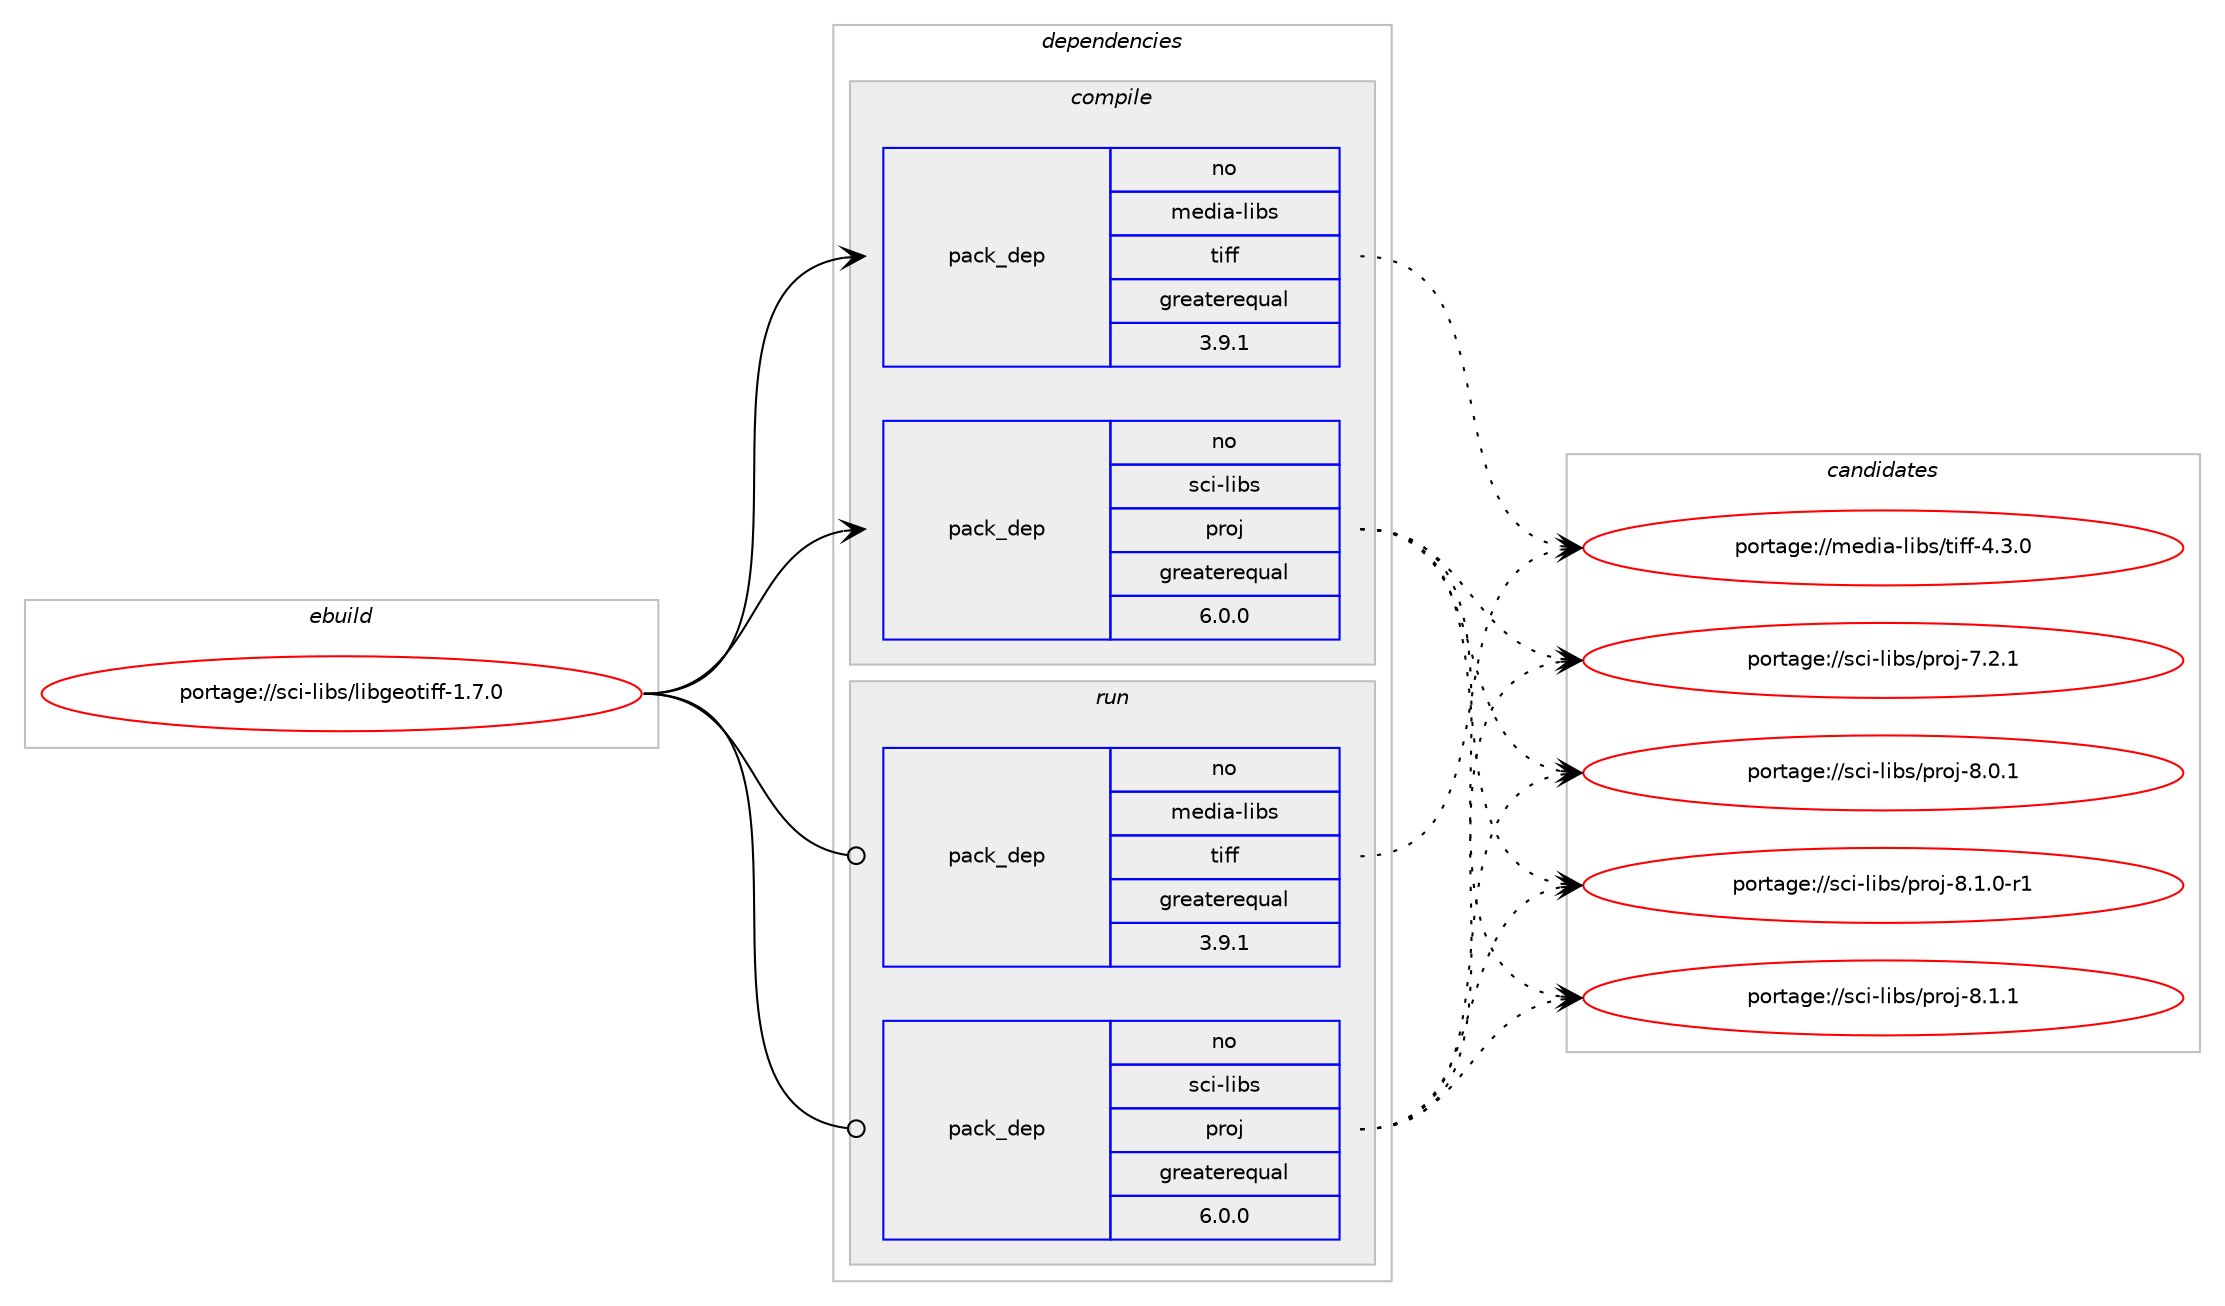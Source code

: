 digraph prolog {

# *************
# Graph options
# *************

newrank=true;
concentrate=true;
compound=true;
graph [rankdir=LR,fontname=Helvetica,fontsize=10,ranksep=1.5];#, ranksep=2.5, nodesep=0.2];
edge  [arrowhead=vee];
node  [fontname=Helvetica,fontsize=10];

# **********
# The ebuild
# **********

subgraph cluster_leftcol {
color=gray;
label=<<i>ebuild</i>>;
id [label="portage://sci-libs/libgeotiff-1.7.0", color=red, width=4, href="../sci-libs/libgeotiff-1.7.0.svg"];
}

# ****************
# The dependencies
# ****************

subgraph cluster_midcol {
color=gray;
label=<<i>dependencies</i>>;
subgraph cluster_compile {
fillcolor="#eeeeee";
style=filled;
label=<<i>compile</i>>;
subgraph pack226 {
dependency545 [label=<<TABLE BORDER="0" CELLBORDER="1" CELLSPACING="0" CELLPADDING="4" WIDTH="220"><TR><TD ROWSPAN="6" CELLPADDING="30">pack_dep</TD></TR><TR><TD WIDTH="110">no</TD></TR><TR><TD>media-libs</TD></TR><TR><TD>tiff</TD></TR><TR><TD>greaterequal</TD></TR><TR><TD>3.9.1</TD></TR></TABLE>>, shape=none, color=blue];
}
id:e -> dependency545:w [weight=20,style="solid",arrowhead="vee"];
subgraph pack227 {
dependency546 [label=<<TABLE BORDER="0" CELLBORDER="1" CELLSPACING="0" CELLPADDING="4" WIDTH="220"><TR><TD ROWSPAN="6" CELLPADDING="30">pack_dep</TD></TR><TR><TD WIDTH="110">no</TD></TR><TR><TD>sci-libs</TD></TR><TR><TD>proj</TD></TR><TR><TD>greaterequal</TD></TR><TR><TD>6.0.0</TD></TR></TABLE>>, shape=none, color=blue];
}
id:e -> dependency546:w [weight=20,style="solid",arrowhead="vee"];
# *** BEGIN UNKNOWN DEPENDENCY TYPE (TODO) ***
# id -> package_dependency(portage://sci-libs/libgeotiff-1.7.0,install,no,sys-libs,zlib,none,[,,],[],[])
# *** END UNKNOWN DEPENDENCY TYPE (TODO) ***

# *** BEGIN UNKNOWN DEPENDENCY TYPE (TODO) ***
# id -> package_dependency(portage://sci-libs/libgeotiff-1.7.0,install,no,virtual,jpeg,none,[,,],any_same_slot,[])
# *** END UNKNOWN DEPENDENCY TYPE (TODO) ***

}
subgraph cluster_compileandrun {
fillcolor="#eeeeee";
style=filled;
label=<<i>compile and run</i>>;
}
subgraph cluster_run {
fillcolor="#eeeeee";
style=filled;
label=<<i>run</i>>;
subgraph pack228 {
dependency547 [label=<<TABLE BORDER="0" CELLBORDER="1" CELLSPACING="0" CELLPADDING="4" WIDTH="220"><TR><TD ROWSPAN="6" CELLPADDING="30">pack_dep</TD></TR><TR><TD WIDTH="110">no</TD></TR><TR><TD>media-libs</TD></TR><TR><TD>tiff</TD></TR><TR><TD>greaterequal</TD></TR><TR><TD>3.9.1</TD></TR></TABLE>>, shape=none, color=blue];
}
id:e -> dependency547:w [weight=20,style="solid",arrowhead="odot"];
subgraph pack229 {
dependency548 [label=<<TABLE BORDER="0" CELLBORDER="1" CELLSPACING="0" CELLPADDING="4" WIDTH="220"><TR><TD ROWSPAN="6" CELLPADDING="30">pack_dep</TD></TR><TR><TD WIDTH="110">no</TD></TR><TR><TD>sci-libs</TD></TR><TR><TD>proj</TD></TR><TR><TD>greaterequal</TD></TR><TR><TD>6.0.0</TD></TR></TABLE>>, shape=none, color=blue];
}
id:e -> dependency548:w [weight=20,style="solid",arrowhead="odot"];
# *** BEGIN UNKNOWN DEPENDENCY TYPE (TODO) ***
# id -> package_dependency(portage://sci-libs/libgeotiff-1.7.0,run,no,sys-libs,zlib,none,[,,],[],[])
# *** END UNKNOWN DEPENDENCY TYPE (TODO) ***

# *** BEGIN UNKNOWN DEPENDENCY TYPE (TODO) ***
# id -> package_dependency(portage://sci-libs/libgeotiff-1.7.0,run,no,virtual,jpeg,none,[,,],any_same_slot,[])
# *** END UNKNOWN DEPENDENCY TYPE (TODO) ***

}
}

# **************
# The candidates
# **************

subgraph cluster_choices {
rank=same;
color=gray;
label=<<i>candidates</i>>;

subgraph choice226 {
color=black;
nodesep=1;
choice10910110010597451081059811547116105102102455246514648 [label="portage://media-libs/tiff-4.3.0", color=red, width=4,href="../media-libs/tiff-4.3.0.svg"];
dependency545:e -> choice10910110010597451081059811547116105102102455246514648:w [style=dotted,weight="100"];
}
subgraph choice227 {
color=black;
nodesep=1;
choice11599105451081059811547112114111106455546504649 [label="portage://sci-libs/proj-7.2.1", color=red, width=4,href="../sci-libs/proj-7.2.1.svg"];
choice11599105451081059811547112114111106455646484649 [label="portage://sci-libs/proj-8.0.1", color=red, width=4,href="../sci-libs/proj-8.0.1.svg"];
choice115991054510810598115471121141111064556464946484511449 [label="portage://sci-libs/proj-8.1.0-r1", color=red, width=4,href="../sci-libs/proj-8.1.0-r1.svg"];
choice11599105451081059811547112114111106455646494649 [label="portage://sci-libs/proj-8.1.1", color=red, width=4,href="../sci-libs/proj-8.1.1.svg"];
dependency546:e -> choice11599105451081059811547112114111106455546504649:w [style=dotted,weight="100"];
dependency546:e -> choice11599105451081059811547112114111106455646484649:w [style=dotted,weight="100"];
dependency546:e -> choice115991054510810598115471121141111064556464946484511449:w [style=dotted,weight="100"];
dependency546:e -> choice11599105451081059811547112114111106455646494649:w [style=dotted,weight="100"];
}
subgraph choice228 {
color=black;
nodesep=1;
choice10910110010597451081059811547116105102102455246514648 [label="portage://media-libs/tiff-4.3.0", color=red, width=4,href="../media-libs/tiff-4.3.0.svg"];
dependency547:e -> choice10910110010597451081059811547116105102102455246514648:w [style=dotted,weight="100"];
}
subgraph choice229 {
color=black;
nodesep=1;
choice11599105451081059811547112114111106455546504649 [label="portage://sci-libs/proj-7.2.1", color=red, width=4,href="../sci-libs/proj-7.2.1.svg"];
choice11599105451081059811547112114111106455646484649 [label="portage://sci-libs/proj-8.0.1", color=red, width=4,href="../sci-libs/proj-8.0.1.svg"];
choice115991054510810598115471121141111064556464946484511449 [label="portage://sci-libs/proj-8.1.0-r1", color=red, width=4,href="../sci-libs/proj-8.1.0-r1.svg"];
choice11599105451081059811547112114111106455646494649 [label="portage://sci-libs/proj-8.1.1", color=red, width=4,href="../sci-libs/proj-8.1.1.svg"];
dependency548:e -> choice11599105451081059811547112114111106455546504649:w [style=dotted,weight="100"];
dependency548:e -> choice11599105451081059811547112114111106455646484649:w [style=dotted,weight="100"];
dependency548:e -> choice115991054510810598115471121141111064556464946484511449:w [style=dotted,weight="100"];
dependency548:e -> choice11599105451081059811547112114111106455646494649:w [style=dotted,weight="100"];
}
}

}
